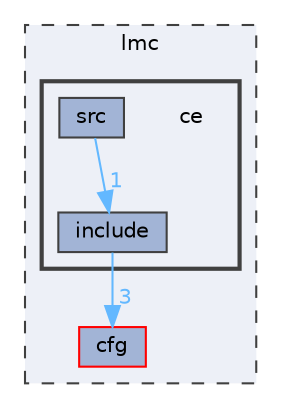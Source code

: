 digraph "lmc/ce"
{
 // LATEX_PDF_SIZE
  bgcolor="transparent";
  edge [fontname=Helvetica,fontsize=10,labelfontname=Helvetica,labelfontsize=10];
  node [fontname=Helvetica,fontsize=10,shape=box,height=0.2,width=0.4];
  compound=true
  subgraph clusterdir_a5e59b946ac651511046c4c0121d9e13 {
    graph [ bgcolor="#edf0f7", pencolor="grey25", label="lmc", fontname=Helvetica,fontsize=10 style="filled,dashed", URL="dir_a5e59b946ac651511046c4c0121d9e13.html",tooltip=""]
  dir_cc50ab69a678fc92792050daa430bfb1 [label="cfg", fillcolor="#a2b4d6", color="red", style="filled", URL="dir_cc50ab69a678fc92792050daa430bfb1.html",tooltip=""];
  subgraph clusterdir_e3f746924270fabafc4f26a960b82b79 {
    graph [ bgcolor="#edf0f7", pencolor="grey25", label="", fontname=Helvetica,fontsize=10 style="filled,bold", URL="dir_e3f746924270fabafc4f26a960b82b79.html",tooltip=""]
    dir_e3f746924270fabafc4f26a960b82b79 [shape=plaintext, label="ce"];
  dir_3bdd6e06b831a8379e3cd48ef4c3170e [label="include", fillcolor="#a2b4d6", color="grey25", style="filled", URL="dir_3bdd6e06b831a8379e3cd48ef4c3170e.html",tooltip=""];
  dir_1823de2a5224ea7747ec131707a008a8 [label="src", fillcolor="#a2b4d6", color="grey25", style="filled", URL="dir_1823de2a5224ea7747ec131707a008a8.html",tooltip=""];
  }
  }
  dir_3bdd6e06b831a8379e3cd48ef4c3170e->dir_cc50ab69a678fc92792050daa430bfb1 [headlabel="3", labeldistance=1.5 headhref="dir_000006_000003.html" href="dir_000006_000003.html" color="steelblue1" fontcolor="steelblue1"];
  dir_1823de2a5224ea7747ec131707a008a8->dir_3bdd6e06b831a8379e3cd48ef4c3170e [headlabel="1", labeldistance=1.5 headhref="dir_000015_000006.html" href="dir_000015_000006.html" color="steelblue1" fontcolor="steelblue1"];
}
